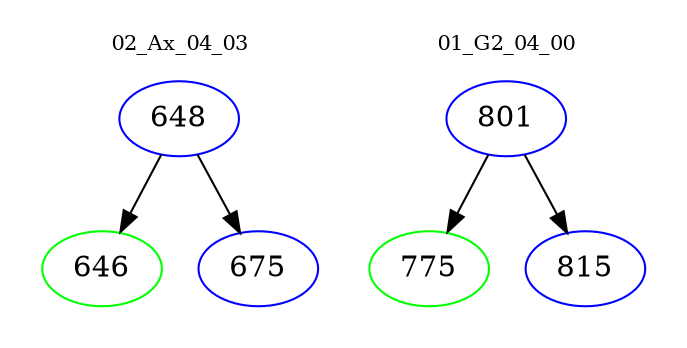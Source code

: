 digraph{
subgraph cluster_0 {
color = white
label = "02_Ax_04_03";
fontsize=10;
T0_648 [label="648", color="blue"]
T0_648 -> T0_646 [color="black"]
T0_646 [label="646", color="green"]
T0_648 -> T0_675 [color="black"]
T0_675 [label="675", color="blue"]
}
subgraph cluster_1 {
color = white
label = "01_G2_04_00";
fontsize=10;
T1_801 [label="801", color="blue"]
T1_801 -> T1_775 [color="black"]
T1_775 [label="775", color="green"]
T1_801 -> T1_815 [color="black"]
T1_815 [label="815", color="blue"]
}
}
